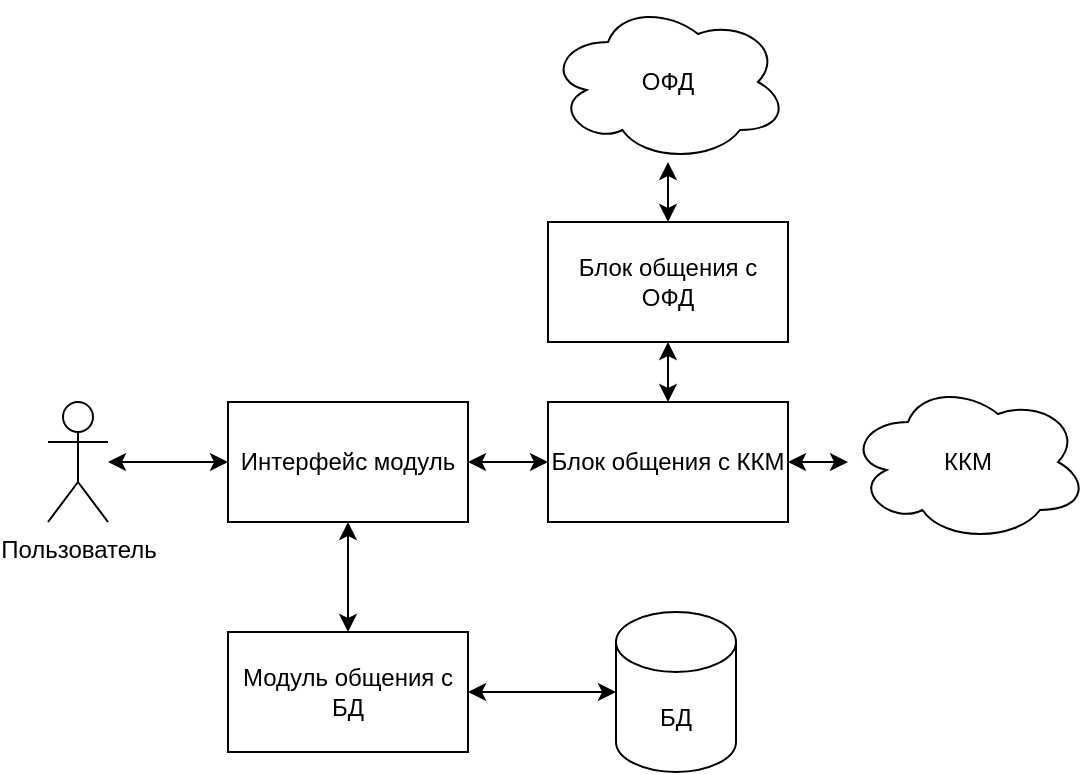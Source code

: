 <mxfile version="13.11.0" type="device"><diagram id="sIS_sHXZOiORrVRHZzFZ" name="Page-1"><mxGraphModel dx="1102" dy="770" grid="1" gridSize="10" guides="1" tooltips="1" connect="1" arrows="1" fold="1" page="1" pageScale="1" pageWidth="827" pageHeight="1169" math="0" shadow="0"><root><mxCell id="0"/><mxCell id="1" parent="0"/><mxCell id="RieekXKwRwe4g8C-q1NW-1" value="Интерфейс модуль" style="rounded=0;whiteSpace=wrap;html=1;" vertex="1" parent="1"><mxGeometry x="220" y="410" width="120" height="60" as="geometry"/></mxCell><mxCell id="RieekXKwRwe4g8C-q1NW-2" value="Пользователь" style="shape=umlActor;verticalLabelPosition=bottom;verticalAlign=top;html=1;outlineConnect=0;" vertex="1" parent="1"><mxGeometry x="130" y="410" width="30" height="60" as="geometry"/></mxCell><mxCell id="RieekXKwRwe4g8C-q1NW-3" value="Блок общения с ККМ" style="rounded=0;whiteSpace=wrap;html=1;" vertex="1" parent="1"><mxGeometry x="380" y="410" width="120" height="60" as="geometry"/></mxCell><mxCell id="RieekXKwRwe4g8C-q1NW-4" value="БД" style="shape=cylinder3;whiteSpace=wrap;html=1;boundedLbl=1;backgroundOutline=1;size=15;" vertex="1" parent="1"><mxGeometry x="414" y="515" width="60" height="80" as="geometry"/></mxCell><mxCell id="RieekXKwRwe4g8C-q1NW-5" value="ОФД" style="ellipse;shape=cloud;whiteSpace=wrap;html=1;" vertex="1" parent="1"><mxGeometry x="380" y="210" width="120" height="80" as="geometry"/></mxCell><mxCell id="RieekXKwRwe4g8C-q1NW-6" value="Блок общения с ОФД" style="rounded=0;whiteSpace=wrap;html=1;" vertex="1" parent="1"><mxGeometry x="380" y="320" width="120" height="60" as="geometry"/></mxCell><mxCell id="RieekXKwRwe4g8C-q1NW-8" value="Модуль общения с БД" style="rounded=0;whiteSpace=wrap;html=1;" vertex="1" parent="1"><mxGeometry x="220" y="525" width="120" height="60" as="geometry"/></mxCell><mxCell id="RieekXKwRwe4g8C-q1NW-9" value="ККМ" style="ellipse;shape=cloud;whiteSpace=wrap;html=1;" vertex="1" parent="1"><mxGeometry x="530" y="400" width="120" height="80" as="geometry"/></mxCell><mxCell id="RieekXKwRwe4g8C-q1NW-14" value="" style="endArrow=classic;startArrow=classic;html=1;exitX=0.5;exitY=0;exitDx=0;exitDy=0;" edge="1" parent="1" source="RieekXKwRwe4g8C-q1NW-6" target="RieekXKwRwe4g8C-q1NW-5"><mxGeometry width="50" height="50" relative="1" as="geometry"><mxPoint x="440" y="280" as="sourcePoint"/><mxPoint x="490" y="230" as="targetPoint"/></mxGeometry></mxCell><mxCell id="RieekXKwRwe4g8C-q1NW-15" value="" style="endArrow=classic;startArrow=classic;html=1;entryX=0.5;entryY=1;entryDx=0;entryDy=0;" edge="1" parent="1" target="RieekXKwRwe4g8C-q1NW-6"><mxGeometry width="50" height="50" relative="1" as="geometry"><mxPoint x="440" y="410" as="sourcePoint"/><mxPoint x="490" y="360" as="targetPoint"/></mxGeometry></mxCell><mxCell id="RieekXKwRwe4g8C-q1NW-16" value="" style="endArrow=classic;startArrow=classic;html=1;exitX=1;exitY=0.5;exitDx=0;exitDy=0;" edge="1" parent="1" source="RieekXKwRwe4g8C-q1NW-3" target="RieekXKwRwe4g8C-q1NW-9"><mxGeometry width="50" height="50" relative="1" as="geometry"><mxPoint x="460" y="390" as="sourcePoint"/><mxPoint x="510" y="340" as="targetPoint"/></mxGeometry></mxCell><mxCell id="RieekXKwRwe4g8C-q1NW-17" value="" style="endArrow=classic;startArrow=classic;html=1;exitX=1;exitY=0.5;exitDx=0;exitDy=0;entryX=0;entryY=0.5;entryDx=0;entryDy=0;" edge="1" parent="1" source="RieekXKwRwe4g8C-q1NW-1" target="RieekXKwRwe4g8C-q1NW-3"><mxGeometry width="50" height="50" relative="1" as="geometry"><mxPoint x="460" y="500" as="sourcePoint"/><mxPoint x="510" y="450" as="targetPoint"/></mxGeometry></mxCell><mxCell id="RieekXKwRwe4g8C-q1NW-20" value="" style="endArrow=classic;startArrow=classic;html=1;entryX=0;entryY=0.5;entryDx=0;entryDy=0;" edge="1" parent="1" source="RieekXKwRwe4g8C-q1NW-2" target="RieekXKwRwe4g8C-q1NW-1"><mxGeometry width="50" height="50" relative="1" as="geometry"><mxPoint x="360" y="410" as="sourcePoint"/><mxPoint x="410" y="360" as="targetPoint"/></mxGeometry></mxCell><mxCell id="RieekXKwRwe4g8C-q1NW-21" value="" style="endArrow=classic;startArrow=classic;html=1;entryX=0.5;entryY=1;entryDx=0;entryDy=0;" edge="1" parent="1" target="RieekXKwRwe4g8C-q1NW-1"><mxGeometry width="50" height="50" relative="1" as="geometry"><mxPoint x="280" y="525" as="sourcePoint"/><mxPoint x="330" y="475" as="targetPoint"/></mxGeometry></mxCell><mxCell id="RieekXKwRwe4g8C-q1NW-22" value="" style="endArrow=classic;startArrow=classic;html=1;exitX=1;exitY=0.5;exitDx=0;exitDy=0;entryX=0;entryY=0.5;entryDx=0;entryDy=0;entryPerimeter=0;" edge="1" parent="1" source="RieekXKwRwe4g8C-q1NW-8" target="RieekXKwRwe4g8C-q1NW-4"><mxGeometry width="50" height="50" relative="1" as="geometry"><mxPoint x="364" y="610" as="sourcePoint"/><mxPoint x="414" y="560" as="targetPoint"/></mxGeometry></mxCell></root></mxGraphModel></diagram></mxfile>